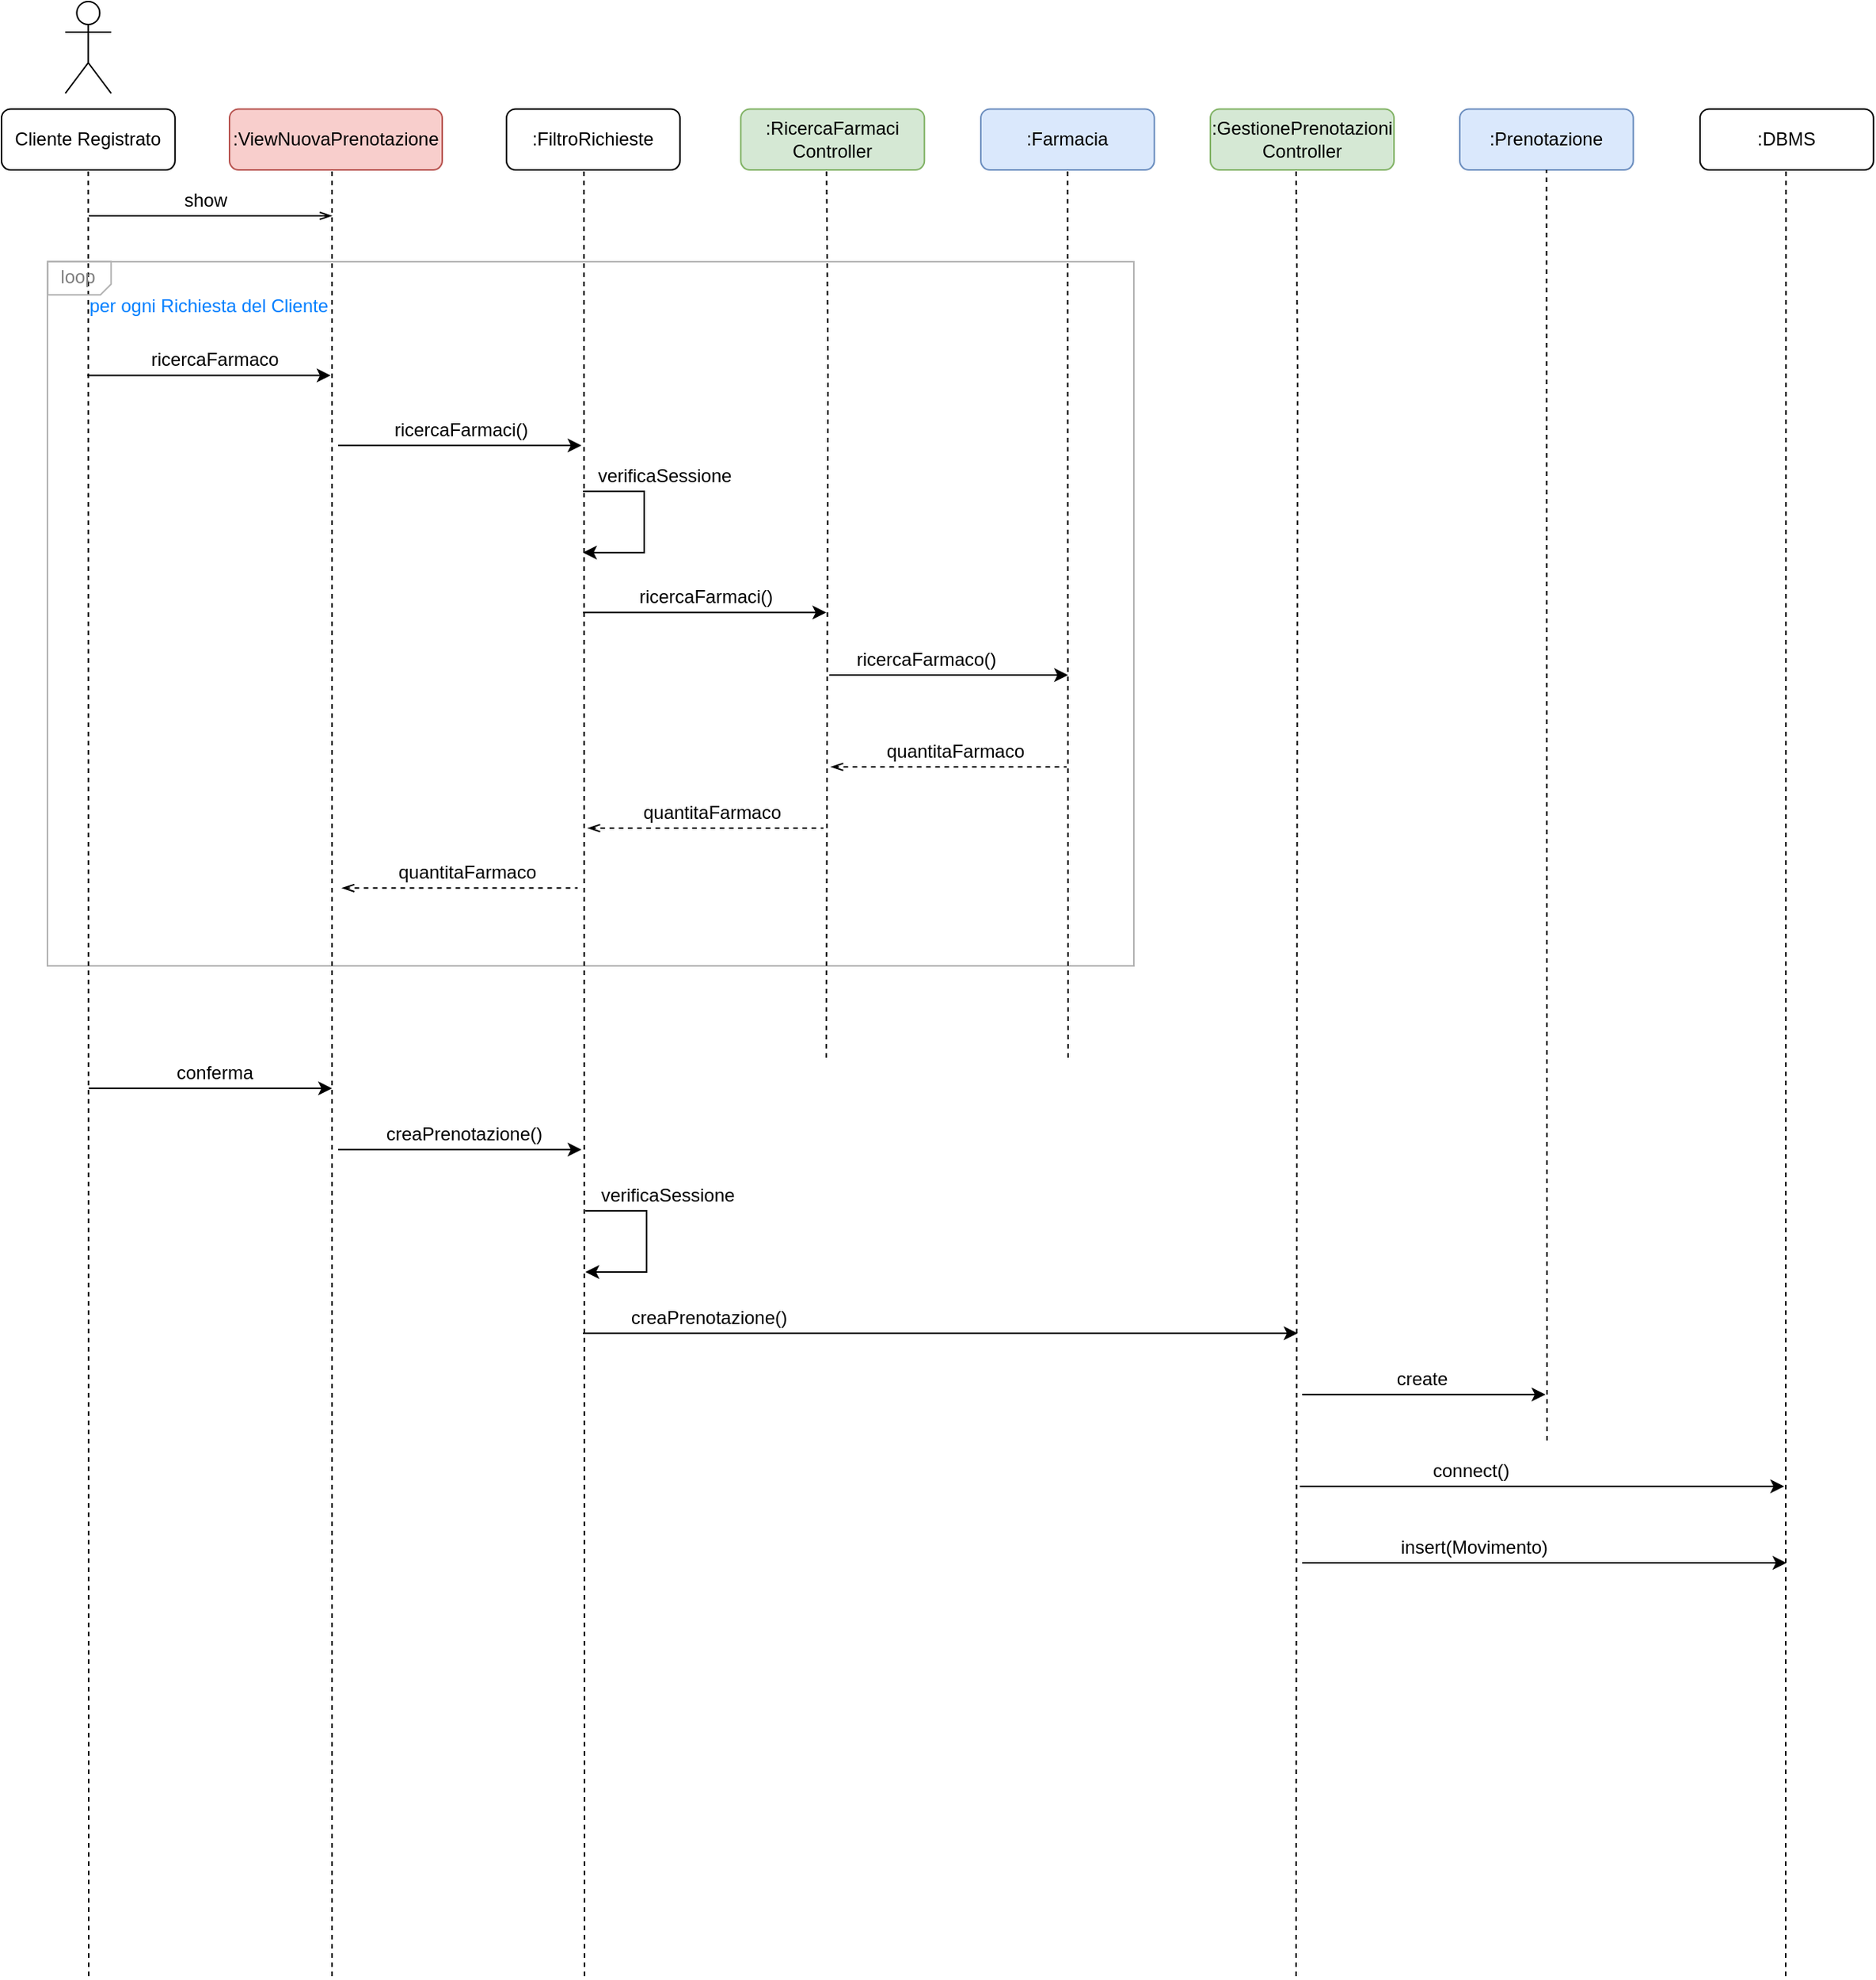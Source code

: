 <mxfile version="14.7.6" type="device" pages="2"><diagram id="Wzn-BWHlTJEj33x2PqCz" name="NuovaPrenotazione"><mxGraphModel dx="2080" dy="1128" grid="1" gridSize="10" guides="1" tooltips="1" connect="1" arrows="1" fold="1" page="1" pageScale="1" pageWidth="827" pageHeight="1169" math="0" shadow="0"><root><mxCell id="_ORYt1C13AhzwcyPVOTH-0"/><mxCell id="_ORYt1C13AhzwcyPVOTH-1" parent="_ORYt1C13AhzwcyPVOTH-0"/><mxCell id="w9hOe_LEByMUURF7gxtU-40" value="" style="rounded=0;whiteSpace=wrap;html=1;fillColor=none;strokeColor=#B3B3B3;" vertex="1" parent="_ORYt1C13AhzwcyPVOTH-1"><mxGeometry x="50" y="210" width="710" height="460" as="geometry"/></mxCell><mxCell id="JPX6_1QACBRN3oUDiK-G-0" value="" style="shape=umlActor;verticalLabelPosition=bottom;verticalAlign=top;html=1;outlineConnect=0;" parent="_ORYt1C13AhzwcyPVOTH-1" vertex="1"><mxGeometry x="61.68" y="40" width="30" height="60" as="geometry"/></mxCell><mxCell id="JPX6_1QACBRN3oUDiK-G-1" value=":ViewNuovaPrenotazione" style="rounded=1;whiteSpace=wrap;html=1;fillColor=#f8cecc;strokeColor=#b85450;" parent="_ORYt1C13AhzwcyPVOTH-1" vertex="1"><mxGeometry x="169" y="110.2" width="139" height="39.8" as="geometry"/></mxCell><mxCell id="JPX6_1QACBRN3oUDiK-G-2" value="show" style="text;html=1;align=center;verticalAlign=middle;resizable=0;points=[];autosize=1;strokeColor=none;" parent="_ORYt1C13AhzwcyPVOTH-1" vertex="1"><mxGeometry x="133.37" y="160" width="40" height="20" as="geometry"/></mxCell><mxCell id="JPX6_1QACBRN3oUDiK-G-4" value=":GestionePrenotazioni&lt;br&gt;Controller" style="rounded=1;whiteSpace=wrap;html=1;fillColor=#d5e8d4;strokeColor=#82b366;" parent="_ORYt1C13AhzwcyPVOTH-1" vertex="1"><mxGeometry x="810" y="110.2" width="120" height="39.8" as="geometry"/></mxCell><mxCell id="JPX6_1QACBRN3oUDiK-G-17" value="conferma" style="text;html=1;align=center;verticalAlign=middle;resizable=0;points=[];autosize=1;strokeColor=none;" parent="_ORYt1C13AhzwcyPVOTH-1" vertex="1"><mxGeometry x="124.37" y="730" width="70" height="20" as="geometry"/></mxCell><mxCell id="JPX6_1QACBRN3oUDiK-G-18" value="" style="endArrow=classic;html=1;" parent="_ORYt1C13AhzwcyPVOTH-1" edge="1"><mxGeometry width="50" height="50" relative="1" as="geometry"><mxPoint x="77" y="750" as="sourcePoint"/><mxPoint x="236" y="750" as="targetPoint"/></mxGeometry></mxCell><mxCell id="JPX6_1QACBRN3oUDiK-G-26" value="Cliente Registrato" style="rounded=1;whiteSpace=wrap;html=1;" parent="_ORYt1C13AhzwcyPVOTH-1" vertex="1"><mxGeometry x="20.0" y="110.2" width="113.37" height="39.8" as="geometry"/></mxCell><mxCell id="AWgaOJb2uCznWJsoljDG-0" value="" style="endArrow=none;dashed=1;html=1;entryX=0.5;entryY=1;entryDx=0;entryDy=0;" parent="_ORYt1C13AhzwcyPVOTH-1" target="JPX6_1QACBRN3oUDiK-G-26" edge="1"><mxGeometry width="50" height="50" relative="1" as="geometry"><mxPoint x="77" y="1330" as="sourcePoint"/><mxPoint x="520" y="200" as="targetPoint"/></mxGeometry></mxCell><mxCell id="AWgaOJb2uCznWJsoljDG-1" value="" style="endArrow=none;dashed=1;html=1;entryX=0.5;entryY=1;entryDx=0;entryDy=0;" parent="_ORYt1C13AhzwcyPVOTH-1" edge="1"><mxGeometry width="50" height="50" relative="1" as="geometry"><mxPoint x="236" y="1330" as="sourcePoint"/><mxPoint x="236" y="150" as="targetPoint"/></mxGeometry></mxCell><mxCell id="AWgaOJb2uCznWJsoljDG-2" value="" style="endArrow=none;dashed=1;html=1;entryX=0.467;entryY=1.023;entryDx=0;entryDy=0;entryPerimeter=0;" parent="_ORYt1C13AhzwcyPVOTH-1" target="JPX6_1QACBRN3oUDiK-G-4" edge="1"><mxGeometry width="50" height="50" relative="1" as="geometry"><mxPoint x="866" y="1330" as="sourcePoint"/><mxPoint x="870" y="150" as="targetPoint"/><Array as="points"><mxPoint x="867" y="280"/></Array></mxGeometry></mxCell><mxCell id="AWgaOJb2uCznWJsoljDG-3" value=":Prenotazione" style="rounded=1;whiteSpace=wrap;html=1;fillColor=#dae8fc;strokeColor=#6c8ebf;" parent="_ORYt1C13AhzwcyPVOTH-1" vertex="1"><mxGeometry x="973" y="110.2" width="113.37" height="39.8" as="geometry"/></mxCell><mxCell id="AWgaOJb2uCznWJsoljDG-5" value="" style="endArrow=openThin;html=1;endFill=0;" parent="_ORYt1C13AhzwcyPVOTH-1" edge="1"><mxGeometry width="50" height="50" relative="1" as="geometry"><mxPoint x="77" y="180" as="sourcePoint"/><mxPoint x="236" y="180" as="targetPoint"/></mxGeometry></mxCell><mxCell id="AWgaOJb2uCznWJsoljDG-12" value="" style="endArrow=none;dashed=1;html=1;entryX=0.5;entryY=1;entryDx=0;entryDy=0;" parent="_ORYt1C13AhzwcyPVOTH-1" target="AWgaOJb2uCznWJsoljDG-3" edge="1"><mxGeometry width="50" height="50" relative="1" as="geometry"><mxPoint x="1030" y="980" as="sourcePoint"/><mxPoint x="1025.025" y="160.0" as="targetPoint"/></mxGeometry></mxCell><mxCell id="w9hOe_LEByMUURF7gxtU-3" value="" style="endArrow=classic;html=1;" edge="1" parent="_ORYt1C13AhzwcyPVOTH-1"><mxGeometry width="50" height="50" relative="1" as="geometry"><mxPoint x="76.03" y="284.3" as="sourcePoint"/><mxPoint x="235.03" y="284.3" as="targetPoint"/></mxGeometry></mxCell><mxCell id="w9hOe_LEByMUURF7gxtU-6" value="ricercaFarmaco" style="text;html=1;align=center;verticalAlign=middle;resizable=0;points=[];autosize=1;strokeColor=none;" vertex="1" parent="_ORYt1C13AhzwcyPVOTH-1"><mxGeometry x="109.37" y="264.3" width="100" height="20" as="geometry"/></mxCell><mxCell id="w9hOe_LEByMUURF7gxtU-8" value="" style="shape=card;whiteSpace=wrap;html=1;strokeColor=#B3B3B3;fillColor=none;rotation=-90;flipV=1;size=7;" vertex="1" parent="_ORYt1C13AhzwcyPVOTH-1"><mxGeometry x="60" y="200" width="21.81" height="41.43" as="geometry"/></mxCell><mxCell id="w9hOe_LEByMUURF7gxtU-9" value="&lt;font color=&quot;#808080&quot;&gt;loop&lt;/font&gt;" style="text;html=1;strokeColor=none;fillColor=none;align=center;verticalAlign=middle;whiteSpace=wrap;rounded=0;" vertex="1" parent="_ORYt1C13AhzwcyPVOTH-1"><mxGeometry x="50" y="210" width="40" height="20" as="geometry"/></mxCell><mxCell id="w9hOe_LEByMUURF7gxtU-10" value="&lt;font color=&quot;#007fff&quot;&gt;per ogni Richiesta del Cliente&lt;/font&gt;" style="text;html=1;strokeColor=none;fillColor=none;align=center;verticalAlign=middle;whiteSpace=wrap;rounded=0;" vertex="1" parent="_ORYt1C13AhzwcyPVOTH-1"><mxGeometry x="40.98" y="229" width="229.09" height="20" as="geometry"/></mxCell><mxCell id="w9hOe_LEByMUURF7gxtU-11" value=":RicercaFarmaci&lt;br&gt;Controller" style="rounded=1;whiteSpace=wrap;html=1;fillColor=#d5e8d4;strokeColor=#82b366;" vertex="1" parent="_ORYt1C13AhzwcyPVOTH-1"><mxGeometry x="503.13" y="110.2" width="120" height="39.8" as="geometry"/></mxCell><mxCell id="w9hOe_LEByMUURF7gxtU-12" value="" style="endArrow=none;dashed=1;html=1;entryX=0.5;entryY=1;entryDx=0;entryDy=0;" edge="1" parent="_ORYt1C13AhzwcyPVOTH-1"><mxGeometry width="50" height="50" relative="1" as="geometry"><mxPoint x="401" y="1330" as="sourcePoint"/><mxPoint x="400.63" y="150" as="targetPoint"/></mxGeometry></mxCell><mxCell id="w9hOe_LEByMUURF7gxtU-13" value="" style="endArrow=none;dashed=1;html=1;entryX=0.467;entryY=1.023;entryDx=0;entryDy=0;entryPerimeter=0;" edge="1" parent="_ORYt1C13AhzwcyPVOTH-1" target="w9hOe_LEByMUURF7gxtU-11"><mxGeometry width="50" height="50" relative="1" as="geometry"><mxPoint x="559" y="730" as="sourcePoint"/><mxPoint x="563.13" y="150" as="targetPoint"/><Array as="points"><mxPoint x="560.13" y="280"/></Array></mxGeometry></mxCell><mxCell id="w9hOe_LEByMUURF7gxtU-14" value=":Farmacia" style="rounded=1;whiteSpace=wrap;html=1;fillColor=#dae8fc;strokeColor=#6c8ebf;" vertex="1" parent="_ORYt1C13AhzwcyPVOTH-1"><mxGeometry x="660.0" y="110.2" width="113.37" height="39.8" as="geometry"/></mxCell><mxCell id="w9hOe_LEByMUURF7gxtU-15" value="ricercaFarmaci()" style="text;html=1;align=center;verticalAlign=middle;resizable=0;points=[];autosize=1;strokeColor=none;" vertex="1" parent="_ORYt1C13AhzwcyPVOTH-1"><mxGeometry x="429.5" y="419.17" width="100" height="20" as="geometry"/></mxCell><mxCell id="w9hOe_LEByMUURF7gxtU-16" value="" style="endArrow=classic;html=1;" edge="1" parent="_ORYt1C13AhzwcyPVOTH-1"><mxGeometry width="50" height="50" relative="1" as="geometry"><mxPoint x="400.0" y="439.17" as="sourcePoint"/><mxPoint x="559.0" y="439.17" as="targetPoint"/></mxGeometry></mxCell><mxCell id="w9hOe_LEByMUURF7gxtU-17" value="" style="endArrow=none;dashed=1;html=1;entryX=0.5;entryY=1;entryDx=0;entryDy=0;" edge="1" parent="_ORYt1C13AhzwcyPVOTH-1" target="w9hOe_LEByMUURF7gxtU-14"><mxGeometry width="50" height="50" relative="1" as="geometry"><mxPoint x="717" y="730" as="sourcePoint"/><mxPoint x="712.025" y="160.0" as="targetPoint"/></mxGeometry></mxCell><mxCell id="w9hOe_LEByMUURF7gxtU-20" value="" style="endArrow=classic;html=1;" edge="1" parent="_ORYt1C13AhzwcyPVOTH-1"><mxGeometry width="50" height="50" relative="1" as="geometry"><mxPoint x="561" y="480" as="sourcePoint"/><mxPoint x="717" y="480" as="targetPoint"/></mxGeometry></mxCell><mxCell id="w9hOe_LEByMUURF7gxtU-21" value="quantitaFarmaco" style="text;html=1;align=center;verticalAlign=middle;resizable=0;points=[];autosize=1;strokeColor=none;" vertex="1" parent="_ORYt1C13AhzwcyPVOTH-1"><mxGeometry x="588.03" y="520" width="110" height="20" as="geometry"/></mxCell><mxCell id="w9hOe_LEByMUURF7gxtU-22" value="" style="endArrow=none;html=1;dashed=1;endFill=0;startArrow=openThin;startFill=0;" edge="1" parent="_ORYt1C13AhzwcyPVOTH-1"><mxGeometry width="50" height="50" relative="1" as="geometry"><mxPoint x="562" y="540" as="sourcePoint"/><mxPoint x="716" y="540" as="targetPoint"/></mxGeometry></mxCell><mxCell id="w9hOe_LEByMUURF7gxtU-23" value="ricercaFarmaco()" style="text;html=1;align=center;verticalAlign=middle;resizable=0;points=[];autosize=1;strokeColor=none;" vertex="1" parent="_ORYt1C13AhzwcyPVOTH-1"><mxGeometry x="568.53" y="460" width="110" height="20" as="geometry"/></mxCell><mxCell id="w9hOe_LEByMUURF7gxtU-30" value=":FiltroRichieste" style="rounded=1;whiteSpace=wrap;html=1;" vertex="1" parent="_ORYt1C13AhzwcyPVOTH-1"><mxGeometry x="350.0" y="110.2" width="113.37" height="39.8" as="geometry"/></mxCell><mxCell id="w9hOe_LEByMUURF7gxtU-31" value="ricercaFarmaci()" style="text;html=1;align=center;verticalAlign=middle;resizable=0;points=[];autosize=1;strokeColor=none;" vertex="1" parent="_ORYt1C13AhzwcyPVOTH-1"><mxGeometry x="269.5" y="310.0" width="100" height="20" as="geometry"/></mxCell><mxCell id="w9hOe_LEByMUURF7gxtU-32" value="" style="endArrow=classic;html=1;" edge="1" parent="_ORYt1C13AhzwcyPVOTH-1"><mxGeometry width="50" height="50" relative="1" as="geometry"><mxPoint x="240" y="330" as="sourcePoint"/><mxPoint x="399" y="330" as="targetPoint"/></mxGeometry></mxCell><mxCell id="w9hOe_LEByMUURF7gxtU-33" value="verificaSessione" style="text;html=1;align=center;verticalAlign=middle;resizable=0;points=[];autosize=1;strokeColor=none;" vertex="1" parent="_ORYt1C13AhzwcyPVOTH-1"><mxGeometry x="403.13" y="340.0" width="100" height="20" as="geometry"/></mxCell><mxCell id="w9hOe_LEByMUURF7gxtU-34" value="" style="endArrow=classic;html=1;rounded=0;" edge="1" parent="_ORYt1C13AhzwcyPVOTH-1"><mxGeometry width="50" height="50" relative="1" as="geometry"><mxPoint x="400" y="360.0" as="sourcePoint"/><mxPoint x="400" y="400" as="targetPoint"/><Array as="points"><mxPoint x="440" y="360"/><mxPoint x="440" y="400"/></Array></mxGeometry></mxCell><mxCell id="w9hOe_LEByMUURF7gxtU-36" value="quantitaFarmaco" style="text;html=1;align=center;verticalAlign=middle;resizable=0;points=[];autosize=1;strokeColor=none;" vertex="1" parent="_ORYt1C13AhzwcyPVOTH-1"><mxGeometry x="429.16" y="560" width="110" height="20" as="geometry"/></mxCell><mxCell id="w9hOe_LEByMUURF7gxtU-37" value="" style="endArrow=none;html=1;dashed=1;endFill=0;startArrow=openThin;startFill=0;" edge="1" parent="_ORYt1C13AhzwcyPVOTH-1"><mxGeometry width="50" height="50" relative="1" as="geometry"><mxPoint x="403.13" y="580" as="sourcePoint"/><mxPoint x="557.13" y="580" as="targetPoint"/></mxGeometry></mxCell><mxCell id="w9hOe_LEByMUURF7gxtU-38" value="quantitaFarmaco" style="text;html=1;align=center;verticalAlign=middle;resizable=0;points=[];autosize=1;strokeColor=none;" vertex="1" parent="_ORYt1C13AhzwcyPVOTH-1"><mxGeometry x="268.53" y="599.17" width="110" height="20" as="geometry"/></mxCell><mxCell id="w9hOe_LEByMUURF7gxtU-39" value="" style="endArrow=none;html=1;dashed=1;endFill=0;startArrow=openThin;startFill=0;" edge="1" parent="_ORYt1C13AhzwcyPVOTH-1"><mxGeometry width="50" height="50" relative="1" as="geometry"><mxPoint x="242.5" y="619.17" as="sourcePoint"/><mxPoint x="396.5" y="619.17" as="targetPoint"/></mxGeometry></mxCell><mxCell id="w9hOe_LEByMUURF7gxtU-42" value="creaPrenotazione()" style="text;html=1;align=center;verticalAlign=middle;resizable=0;points=[];autosize=1;strokeColor=none;" vertex="1" parent="_ORYt1C13AhzwcyPVOTH-1"><mxGeometry x="262.37" y="770" width="120" height="20" as="geometry"/></mxCell><mxCell id="w9hOe_LEByMUURF7gxtU-43" value="" style="endArrow=classic;html=1;" edge="1" parent="_ORYt1C13AhzwcyPVOTH-1"><mxGeometry width="50" height="50" relative="1" as="geometry"><mxPoint x="240" y="790" as="sourcePoint"/><mxPoint x="399" y="790" as="targetPoint"/></mxGeometry></mxCell><mxCell id="w9hOe_LEByMUURF7gxtU-44" value="verificaSessione" style="text;html=1;align=center;verticalAlign=middle;resizable=0;points=[];autosize=1;strokeColor=none;" vertex="1" parent="_ORYt1C13AhzwcyPVOTH-1"><mxGeometry x="404.7" y="810.0" width="100" height="20" as="geometry"/></mxCell><mxCell id="w9hOe_LEByMUURF7gxtU-45" value="" style="endArrow=classic;html=1;rounded=0;" edge="1" parent="_ORYt1C13AhzwcyPVOTH-1"><mxGeometry width="50" height="50" relative="1" as="geometry"><mxPoint x="401.57" y="830" as="sourcePoint"/><mxPoint x="401.57" y="870" as="targetPoint"/><Array as="points"><mxPoint x="441.57" y="830"/><mxPoint x="441.57" y="870"/></Array></mxGeometry></mxCell><mxCell id="w9hOe_LEByMUURF7gxtU-46" value="creaPrenotazione()" style="text;html=1;align=center;verticalAlign=middle;resizable=0;points=[];autosize=1;strokeColor=none;" vertex="1" parent="_ORYt1C13AhzwcyPVOTH-1"><mxGeometry x="422.37" y="890" width="120" height="20" as="geometry"/></mxCell><mxCell id="w9hOe_LEByMUURF7gxtU-47" value="" style="endArrow=classic;html=1;" edge="1" parent="_ORYt1C13AhzwcyPVOTH-1"><mxGeometry width="50" height="50" relative="1" as="geometry"><mxPoint x="400" y="910" as="sourcePoint"/><mxPoint x="867" y="910" as="targetPoint"/></mxGeometry></mxCell><mxCell id="w9hOe_LEByMUURF7gxtU-50" value="create" style="text;html=1;align=center;verticalAlign=middle;resizable=0;points=[];autosize=1;strokeColor=none;" vertex="1" parent="_ORYt1C13AhzwcyPVOTH-1"><mxGeometry x="923" y="930" width="50" height="20" as="geometry"/></mxCell><mxCell id="w9hOe_LEByMUURF7gxtU-51" value="" style="endArrow=classic;html=1;" edge="1" parent="_ORYt1C13AhzwcyPVOTH-1"><mxGeometry width="50" height="50" relative="1" as="geometry"><mxPoint x="870" y="950" as="sourcePoint"/><mxPoint x="1029" y="950" as="targetPoint"/></mxGeometry></mxCell><mxCell id="w9hOe_LEByMUURF7gxtU-52" value=":DBMS" style="rounded=1;whiteSpace=wrap;html=1;" vertex="1" parent="_ORYt1C13AhzwcyPVOTH-1"><mxGeometry x="1130" y="110.2" width="113.37" height="39.8" as="geometry"/></mxCell><mxCell id="w9hOe_LEByMUURF7gxtU-53" value="" style="endArrow=none;dashed=1;html=1;entryX=0.5;entryY=1;entryDx=0;entryDy=0;" edge="1" parent="_ORYt1C13AhzwcyPVOTH-1"><mxGeometry width="50" height="50" relative="1" as="geometry"><mxPoint x="1186" y="1330" as="sourcePoint"/><mxPoint x="1186.185" y="150" as="targetPoint"/></mxGeometry></mxCell><mxCell id="w9hOe_LEByMUURF7gxtU-54" value="" style="endArrow=classic;html=1;" edge="1" parent="_ORYt1C13AhzwcyPVOTH-1"><mxGeometry width="50" height="50" relative="1" as="geometry"><mxPoint x="868.5" y="1010" as="sourcePoint"/><mxPoint x="1185" y="1010" as="targetPoint"/></mxGeometry></mxCell><mxCell id="w9hOe_LEByMUURF7gxtU-55" value="connect()" style="text;html=1;align=center;verticalAlign=middle;resizable=0;points=[];autosize=1;strokeColor=none;" vertex="1" parent="_ORYt1C13AhzwcyPVOTH-1"><mxGeometry x="945" y="990" width="70" height="20" as="geometry"/></mxCell><mxCell id="w9hOe_LEByMUURF7gxtU-56" value="" style="endArrow=classic;html=1;" edge="1" parent="_ORYt1C13AhzwcyPVOTH-1"><mxGeometry width="50" height="50" relative="1" as="geometry"><mxPoint x="870" y="1060" as="sourcePoint"/><mxPoint x="1186.5" y="1060" as="targetPoint"/></mxGeometry></mxCell><mxCell id="w9hOe_LEByMUURF7gxtU-57" value="insert(Movimento)" style="text;html=1;align=center;verticalAlign=middle;resizable=0;points=[];autosize=1;strokeColor=none;" vertex="1" parent="_ORYt1C13AhzwcyPVOTH-1"><mxGeometry x="926.5" y="1040" width="110" height="20" as="geometry"/></mxCell></root></mxGraphModel></diagram><diagram id="a9FjplbMHubcIpTxjZOo" name="ConfermaPrenotazione"><mxGraphModel dx="1248" dy="677" grid="1" gridSize="10" guides="1" tooltips="1" connect="1" arrows="1" fold="1" page="1" pageScale="1" pageWidth="850" pageHeight="1100" math="0" shadow="0"><root><mxCell id="O0P24W1K73uTrdCoNLuL-0"/><mxCell id="O0P24W1K73uTrdCoNLuL-1" parent="O0P24W1K73uTrdCoNLuL-0"/><mxCell id="XFRe56pmSzs_pjSgctuO-0" value="" style="shape=umlActor;verticalLabelPosition=bottom;verticalAlign=top;html=1;outlineConnect=0;" parent="O0P24W1K73uTrdCoNLuL-1" vertex="1"><mxGeometry x="51.68" y="10" width="30" height="60" as="geometry"/></mxCell><mxCell id="XFRe56pmSzs_pjSgctuO-1" value=":ViewPrenotazioni" style="rounded=1;whiteSpace=wrap;html=1;fillColor=#f8cecc;strokeColor=#b85450;" parent="O0P24W1K73uTrdCoNLuL-1" vertex="1"><mxGeometry x="159" y="80.2" width="139" height="39.8" as="geometry"/></mxCell><mxCell id="XFRe56pmSzs_pjSgctuO-2" value="showPrenotazioni" style="text;html=1;align=center;verticalAlign=middle;resizable=0;points=[];autosize=1;strokeColor=none;" parent="O0P24W1K73uTrdCoNLuL-1" vertex="1"><mxGeometry x="88.37" y="140" width="110" height="20" as="geometry"/></mxCell><mxCell id="XFRe56pmSzs_pjSgctuO-3" value=":Prenotazioni Controller" style="rounded=1;whiteSpace=wrap;html=1;fillColor=#d5e8d4;strokeColor=#82b366;" parent="O0P24W1K73uTrdCoNLuL-1" vertex="1"><mxGeometry x="493.13" y="80.2" width="120" height="39.8" as="geometry"/></mxCell><mxCell id="XFRe56pmSzs_pjSgctuO-6" value="" style="endArrow=openThin;html=1;endFill=0;" parent="O0P24W1K73uTrdCoNLuL-1" edge="1"><mxGeometry width="50" height="50" relative="1" as="geometry"><mxPoint x="70" y="459" as="sourcePoint"/><mxPoint x="230" y="459" as="targetPoint"/></mxGeometry></mxCell><mxCell id="XFRe56pmSzs_pjSgctuO-7" value="" style="endArrow=none;dashed=1;html=1;entryX=0.5;entryY=1;entryDx=0;entryDy=0;" parent="O0P24W1K73uTrdCoNLuL-1" edge="1"><mxGeometry width="50" height="50" relative="1" as="geometry"><mxPoint x="66" y="840" as="sourcePoint"/><mxPoint x="66.395" y="120" as="targetPoint"/></mxGeometry></mxCell><mxCell id="XFRe56pmSzs_pjSgctuO-8" value="" style="endArrow=none;dashed=1;html=1;entryX=0.5;entryY=1;entryDx=0;entryDy=0;" parent="O0P24W1K73uTrdCoNLuL-1" edge="1"><mxGeometry width="50" height="50" relative="1" as="geometry"><mxPoint x="228" y="840" as="sourcePoint"/><mxPoint x="227.5" y="120" as="targetPoint"/></mxGeometry></mxCell><mxCell id="XFRe56pmSzs_pjSgctuO-9" value="" style="endArrow=none;dashed=1;html=1;entryX=0.467;entryY=1.023;entryDx=0;entryDy=0;entryPerimeter=0;" parent="O0P24W1K73uTrdCoNLuL-1" target="XFRe56pmSzs_pjSgctuO-3" edge="1"><mxGeometry width="50" height="50" relative="1" as="geometry"><mxPoint x="549" y="850" as="sourcePoint"/><mxPoint x="553.13" y="120" as="targetPoint"/><Array as="points"><mxPoint x="550.13" y="250"/></Array></mxGeometry></mxCell><mxCell id="XFRe56pmSzs_pjSgctuO-10" value=":Prenotazione" style="rounded=1;whiteSpace=wrap;html=1;fillColor=#dae8fc;strokeColor=#6c8ebf;" parent="O0P24W1K73uTrdCoNLuL-1" vertex="1"><mxGeometry x="656.13" y="80.2" width="113.37" height="39.8" as="geometry"/></mxCell><mxCell id="XFRe56pmSzs_pjSgctuO-11" value="" style="endArrow=openThin;html=1;endFill=0;" parent="O0P24W1K73uTrdCoNLuL-1" edge="1"><mxGeometry width="50" height="50" relative="1" as="geometry"><mxPoint x="67.18" y="160" as="sourcePoint"/><mxPoint x="226.18" y="160" as="targetPoint"/></mxGeometry></mxCell><mxCell id="XFRe56pmSzs_pjSgctuO-14" value="elencoPrenotazioni()" style="text;html=1;align=center;verticalAlign=middle;resizable=0;points=[];autosize=1;strokeColor=none;" parent="O0P24W1K73uTrdCoNLuL-1" vertex="1"><mxGeometry x="241.37" y="190.0" width="130" height="20" as="geometry"/></mxCell><mxCell id="XFRe56pmSzs_pjSgctuO-15" value="" style="endArrow=classic;html=1;" parent="O0P24W1K73uTrdCoNLuL-1" edge="1"><mxGeometry width="50" height="50" relative="1" as="geometry"><mxPoint x="226.87" y="210.0" as="sourcePoint"/><mxPoint x="385.87" y="210.0" as="targetPoint"/></mxGeometry></mxCell><mxCell id="XFRe56pmSzs_pjSgctuO-16" value="" style="endArrow=none;dashed=1;html=1;entryX=0.5;entryY=1;entryDx=0;entryDy=0;" parent="O0P24W1K73uTrdCoNLuL-1" target="XFRe56pmSzs_pjSgctuO-10" edge="1"><mxGeometry width="50" height="50" relative="1" as="geometry"><mxPoint x="713" y="840" as="sourcePoint"/><mxPoint x="708.155" y="130.0" as="targetPoint"/></mxGeometry></mxCell><mxCell id="XFRe56pmSzs_pjSgctuO-18" value="elencoPrenotazioni" style="text;html=1;align=center;verticalAlign=middle;resizable=0;points=[];autosize=1;strokeColor=none;" parent="O0P24W1K73uTrdCoNLuL-1" vertex="1"><mxGeometry x="242.65" y="380" width="120" height="20" as="geometry"/></mxCell><mxCell id="XFRe56pmSzs_pjSgctuO-23" value="" style="endArrow=none;html=1;dashed=1;endFill=0;startArrow=openThin;startFill=0;" parent="O0P24W1K73uTrdCoNLuL-1" edge="1"><mxGeometry width="50" height="50" relative="1" as="geometry"><mxPoint x="227.96" y="400" as="sourcePoint"/><mxPoint x="384.78" y="400" as="targetPoint"/></mxGeometry></mxCell><mxCell id="tKt_NyrxBJr5hTRFM2oN-0" value="Farmacista" style="rounded=1;whiteSpace=wrap;html=1;" parent="O0P24W1K73uTrdCoNLuL-1" vertex="1"><mxGeometry x="10" y="80.2" width="113.37" height="39.8" as="geometry"/></mxCell><mxCell id="tKt_NyrxBJr5hTRFM2oN-1" value="conferma" style="text;html=1;align=center;verticalAlign=middle;resizable=0;points=[];autosize=1;strokeColor=none;" parent="O0P24W1K73uTrdCoNLuL-1" vertex="1"><mxGeometry x="115" y="439" width="70" height="20" as="geometry"/></mxCell><mxCell id="tKt_NyrxBJr5hTRFM2oN-2" value="confermaPrenotazione()" style="text;html=1;align=center;verticalAlign=middle;resizable=0;points=[];autosize=1;strokeColor=none;" parent="O0P24W1K73uTrdCoNLuL-1" vertex="1"><mxGeometry x="236.37" y="480" width="140" height="20" as="geometry"/></mxCell><mxCell id="tKt_NyrxBJr5hTRFM2oN-3" value="" style="endArrow=classic;html=1;" parent="O0P24W1K73uTrdCoNLuL-1" edge="1"><mxGeometry width="50" height="50" relative="1" as="geometry"><mxPoint x="226.87" y="500" as="sourcePoint"/><mxPoint x="385.87" y="500" as="targetPoint"/></mxGeometry></mxCell><mxCell id="ykd_s8nPCtmZ9xX1e3-r-0" value="setConfermata()" style="text;html=1;align=center;verticalAlign=middle;resizable=0;points=[];autosize=1;strokeColor=none;" parent="O0P24W1K73uTrdCoNLuL-1" vertex="1"><mxGeometry x="582.63" y="640" width="100" height="20" as="geometry"/></mxCell><mxCell id="ykd_s8nPCtmZ9xX1e3-r-1" value="" style="endArrow=classic;html=1;" parent="O0P24W1K73uTrdCoNLuL-1" edge="1"><mxGeometry width="50" height="50" relative="1" as="geometry"><mxPoint x="553.13" y="660" as="sourcePoint"/><mxPoint x="712.13" y="660" as="targetPoint"/></mxGeometry></mxCell><mxCell id="pES-PB4prUVTAYtjxg9J-0" value="" style="endArrow=none;dashed=1;html=1;entryX=0.5;entryY=1;entryDx=0;entryDy=0;" edge="1" parent="O0P24W1K73uTrdCoNLuL-1"><mxGeometry width="50" height="50" relative="1" as="geometry"><mxPoint x="386" y="840" as="sourcePoint"/><mxPoint x="386.395" y="120" as="targetPoint"/></mxGeometry></mxCell><mxCell id="pES-PB4prUVTAYtjxg9J-1" value=":FiltroRichieste" style="rounded=1;whiteSpace=wrap;html=1;" vertex="1" parent="O0P24W1K73uTrdCoNLuL-1"><mxGeometry x="330" y="80.2" width="113.37" height="39.8" as="geometry"/></mxCell><mxCell id="JMvHi7q9mkon9YHt7CGc-0" value="verificaSessione" style="text;html=1;align=center;verticalAlign=middle;resizable=0;points=[];autosize=1;strokeColor=none;" vertex="1" parent="O0P24W1K73uTrdCoNLuL-1"><mxGeometry x="393.13" y="220.0" width="100" height="20" as="geometry"/></mxCell><mxCell id="JMvHi7q9mkon9YHt7CGc-1" value="" style="endArrow=classic;html=1;rounded=0;" edge="1" parent="O0P24W1K73uTrdCoNLuL-1"><mxGeometry width="50" height="50" relative="1" as="geometry"><mxPoint x="390.0" y="240" as="sourcePoint"/><mxPoint x="390.0" y="280" as="targetPoint"/><Array as="points"><mxPoint x="430" y="240"/><mxPoint x="430" y="280"/></Array></mxGeometry></mxCell><mxCell id="JMvHi7q9mkon9YHt7CGc-2" value="elencoPrenotazioni()" style="text;html=1;align=center;verticalAlign=middle;resizable=0;points=[];autosize=1;strokeColor=none;" vertex="1" parent="O0P24W1K73uTrdCoNLuL-1"><mxGeometry x="404.5" y="299.0" width="130" height="20" as="geometry"/></mxCell><mxCell id="JMvHi7q9mkon9YHt7CGc-3" value="" style="endArrow=classic;html=1;" edge="1" parent="O0P24W1K73uTrdCoNLuL-1"><mxGeometry width="50" height="50" relative="1" as="geometry"><mxPoint x="387" y="319" as="sourcePoint"/><mxPoint x="547" y="319" as="targetPoint"/></mxGeometry></mxCell><mxCell id="JMvHi7q9mkon9YHt7CGc-4" value="elencoPrenotazioni" style="text;html=1;align=center;verticalAlign=middle;resizable=0;points=[];autosize=1;strokeColor=none;" vertex="1" parent="O0P24W1K73uTrdCoNLuL-1"><mxGeometry x="404.69" y="340" width="120" height="20" as="geometry"/></mxCell><mxCell id="JMvHi7q9mkon9YHt7CGc-5" value="" style="endArrow=none;html=1;dashed=1;endFill=0;startArrow=openThin;startFill=0;" edge="1" parent="O0P24W1K73uTrdCoNLuL-1"><mxGeometry width="50" height="50" relative="1" as="geometry"><mxPoint x="390" y="360" as="sourcePoint"/><mxPoint x="546.82" y="360" as="targetPoint"/></mxGeometry></mxCell><mxCell id="JMvHi7q9mkon9YHt7CGc-6" value="confermaPrenotazione()" style="text;html=1;align=center;verticalAlign=middle;resizable=0;points=[];autosize=1;strokeColor=none;" vertex="1" parent="O0P24W1K73uTrdCoNLuL-1"><mxGeometry x="399.5" y="570" width="140" height="20" as="geometry"/></mxCell><mxCell id="JMvHi7q9mkon9YHt7CGc-7" value="" style="endArrow=classic;html=1;" edge="1" parent="O0P24W1K73uTrdCoNLuL-1"><mxGeometry width="50" height="50" relative="1" as="geometry"><mxPoint x="390.0" y="590" as="sourcePoint"/><mxPoint x="549.0" y="590" as="targetPoint"/></mxGeometry></mxCell></root></mxGraphModel></diagram></mxfile>